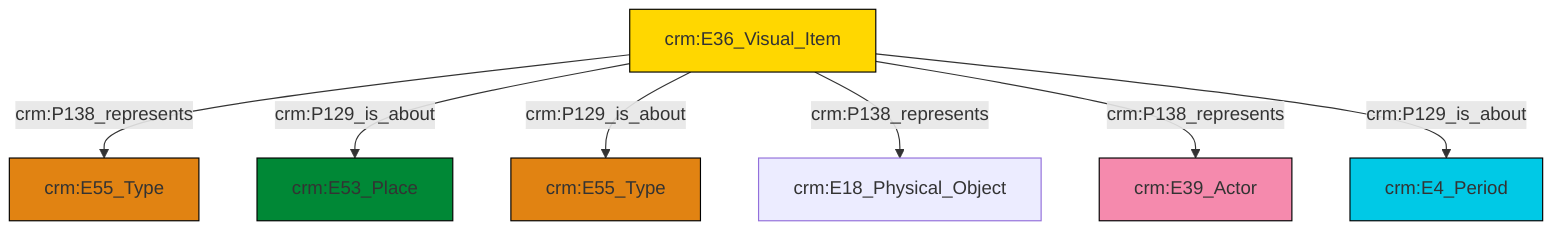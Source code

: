 graph TD
classDef Literal fill:#f2f2f2,stroke:#000000;
classDef CRM_Entity fill:#FFFFFF,stroke:#000000;
classDef Temporal_Entity fill:#00C9E6, stroke:#000000;
classDef Type fill:#E18312, stroke:#000000;
classDef Time-Span fill:#2C9C91, stroke:#000000;
classDef Appellation fill:#FFEB7F, stroke:#000000;
classDef Place fill:#008836, stroke:#000000;
classDef Persistent_Item fill:#B266B2, stroke:#000000;
classDef Conceptual_Object fill:#FFD700, stroke:#000000;
classDef Physical_Thing fill:#D2B48C, stroke:#000000;
classDef Actor fill:#f58aad, stroke:#000000;
classDef PC_Classes fill:#4ce600, stroke:#000000;
classDef Multi fill:#cccccc,stroke:#000000;

2["crm:E36_Visual_Item"]:::Conceptual_Object -->|crm:P138_represents| 0["crm:E55_Type"]:::Type
2["crm:E36_Visual_Item"]:::Conceptual_Object -->|crm:P129_is_about| 3["crm:E53_Place"]:::Place
2["crm:E36_Visual_Item"]:::Conceptual_Object -->|crm:P129_is_about| 4["crm:E55_Type"]:::Type
2["crm:E36_Visual_Item"]:::Conceptual_Object -->|crm:P138_represents| 6["crm:E18_Physical_Object"]:::Default
2["crm:E36_Visual_Item"]:::Conceptual_Object -->|crm:P138_represents| 8["crm:E39_Actor"]:::Actor
2["crm:E36_Visual_Item"]:::Conceptual_Object -->|crm:P129_is_about| 9["crm:E4_Period"]:::Temporal_Entity